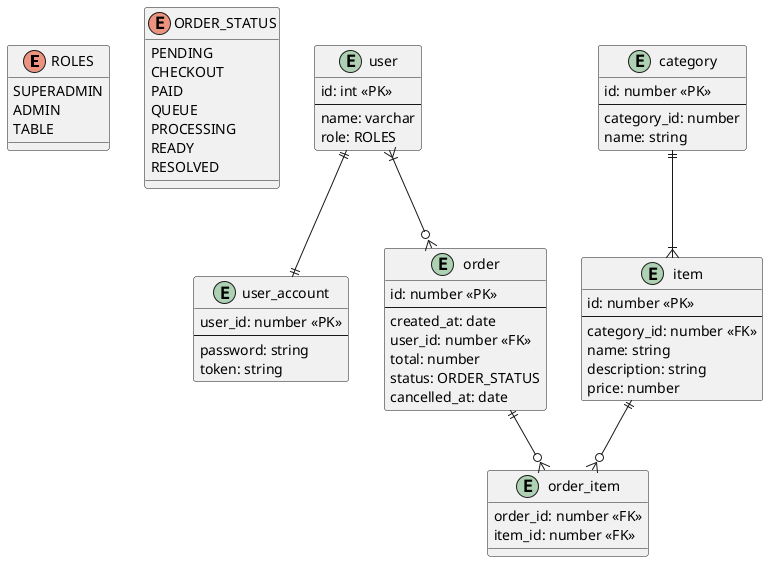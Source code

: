 @startuml ERD

enum ROLES {
    SUPERADMIN
    ADMIN
    TABLE
}

enum ORDER_STATUS {
    PENDING
    CHECKOUT
    PAID
    QUEUE
    PROCESSING
    READY
    RESOLVED
}

entity user {
    id: int <<PK>>
    --
    name: varchar
    role: ROLES
}

entity user_account {
    user_id: number <<PK>>
    --
    password: string
    token: string
}

entity order {
    id: number <<PK>>
    --
    created_at: date
    user_id: number <<FK>>
    total: number
    status: ORDER_STATUS
    cancelled_at: date
}

entity order_item {
    order_id: number <<FK>>
    item_id: number <<FK>>
}

entity item {
    id: number <<PK>>
    --
    category_id: number <<FK>>
    name: string
    description: string
    price: number
}

entity category {
    id: number <<PK>>
    --
    category_id: number
    name: string
}

user ||--|| user_account
user }|--o{ order
order ||--o{ order_item
item ||--o{ order_item
category ||--|{ item

@enduml